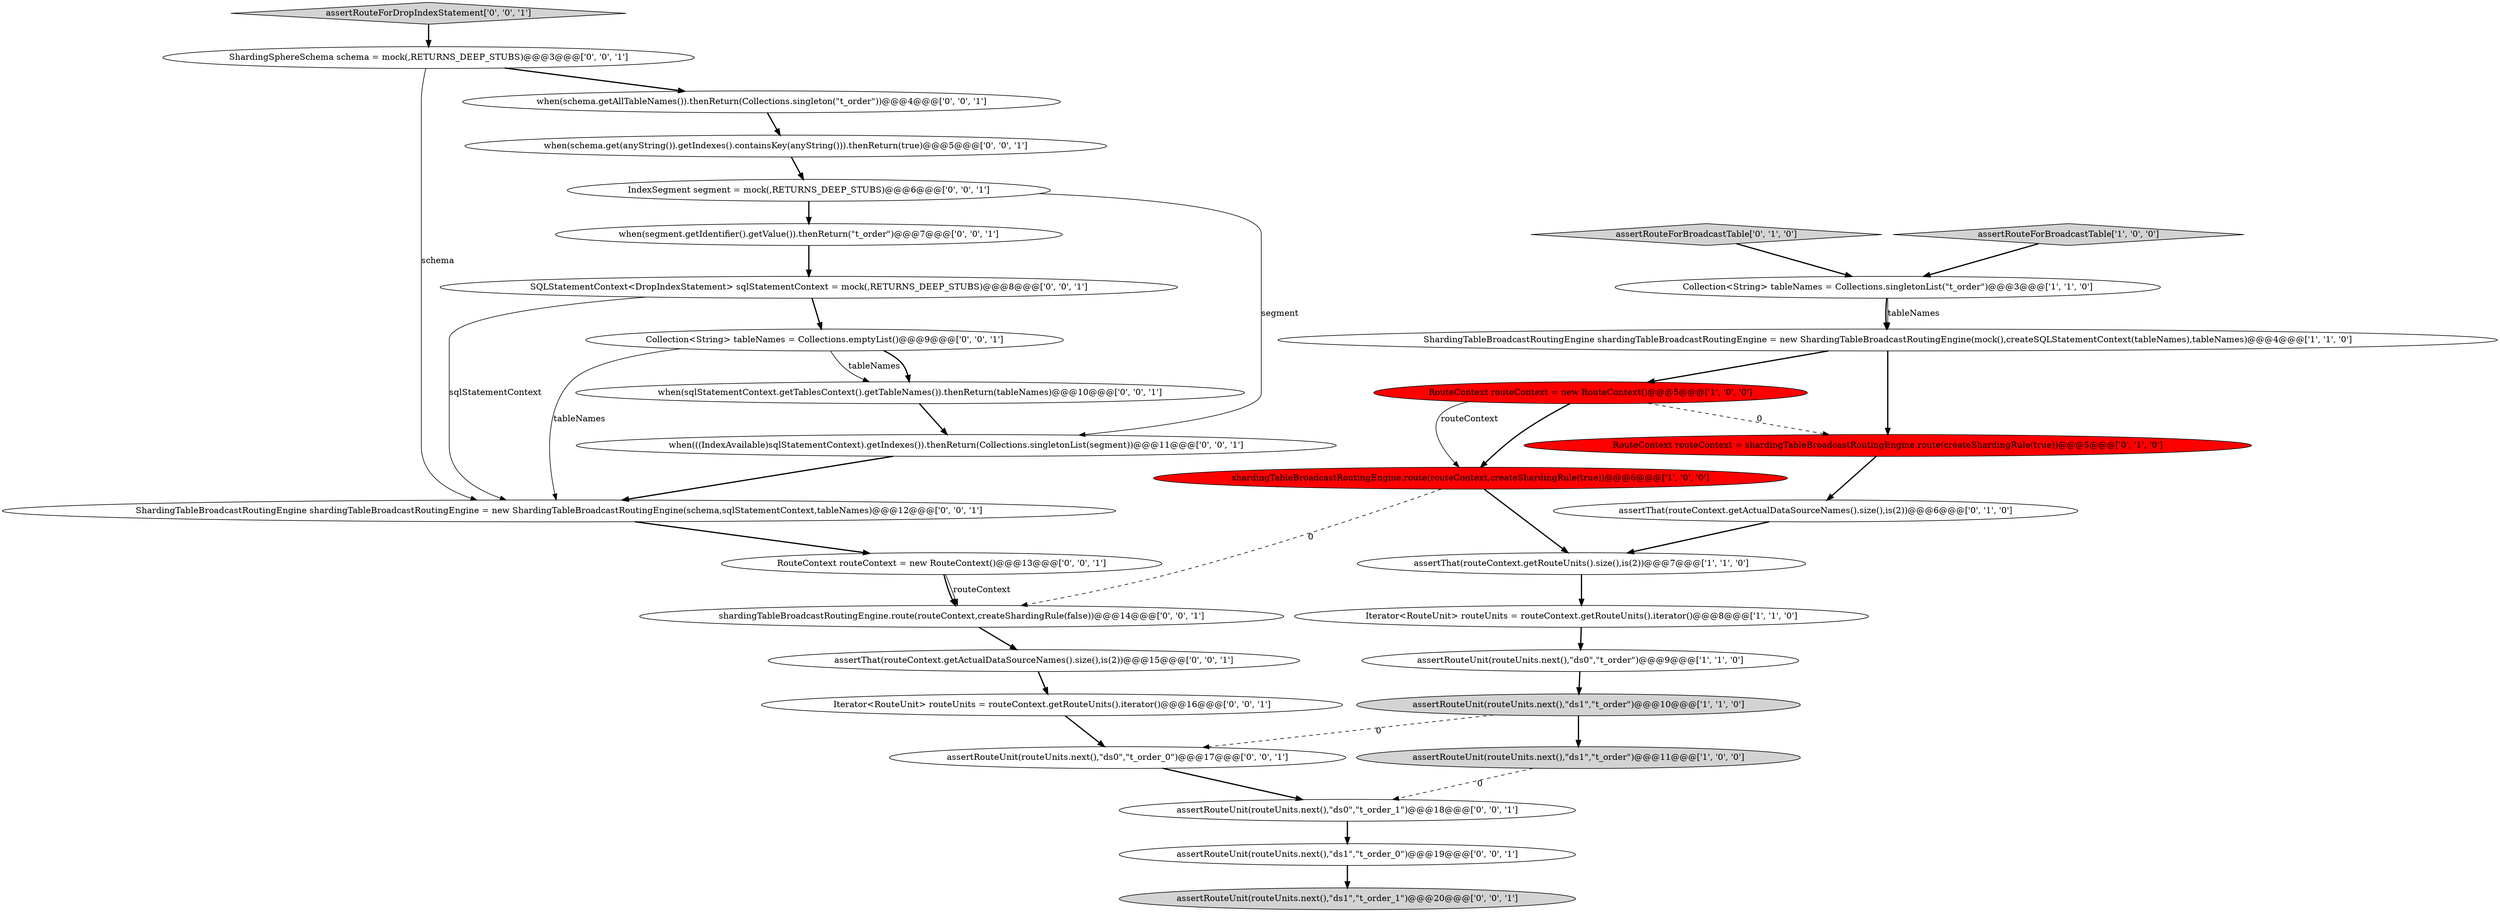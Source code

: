 digraph {
16 [style = filled, label = "assertRouteUnit(routeUnits.next(),\"ds1\",\"t_order_1\")@@@20@@@['0', '0', '1']", fillcolor = lightgray, shape = ellipse image = "AAA0AAABBB3BBB"];
10 [style = filled, label = "assertThat(routeContext.getActualDataSourceNames().size(),is(2))@@@6@@@['0', '1', '0']", fillcolor = white, shape = ellipse image = "AAA0AAABBB2BBB"];
15 [style = filled, label = "shardingTableBroadcastRoutingEngine.route(routeContext,createShardingRule(false))@@@14@@@['0', '0', '1']", fillcolor = white, shape = ellipse image = "AAA0AAABBB3BBB"];
4 [style = filled, label = "assertRouteForBroadcastTable['1', '0', '0']", fillcolor = lightgray, shape = diamond image = "AAA0AAABBB1BBB"];
23 [style = filled, label = "assertRouteUnit(routeUnits.next(),\"ds0\",\"t_order_0\")@@@17@@@['0', '0', '1']", fillcolor = white, shape = ellipse image = "AAA0AAABBB3BBB"];
3 [style = filled, label = "ShardingTableBroadcastRoutingEngine shardingTableBroadcastRoutingEngine = new ShardingTableBroadcastRoutingEngine(mock(),createSQLStatementContext(tableNames),tableNames)@@@4@@@['1', '1', '0']", fillcolor = white, shape = ellipse image = "AAA0AAABBB1BBB"];
7 [style = filled, label = "assertRouteUnit(routeUnits.next(),\"ds1\",\"t_order\")@@@10@@@['1', '1', '0']", fillcolor = lightgray, shape = ellipse image = "AAA0AAABBB1BBB"];
1 [style = filled, label = "Iterator<RouteUnit> routeUnits = routeContext.getRouteUnits().iterator()@@@8@@@['1', '1', '0']", fillcolor = white, shape = ellipse image = "AAA0AAABBB1BBB"];
18 [style = filled, label = "when(sqlStatementContext.getTablesContext().getTableNames()).thenReturn(tableNames)@@@10@@@['0', '0', '1']", fillcolor = white, shape = ellipse image = "AAA0AAABBB3BBB"];
28 [style = filled, label = "Iterator<RouteUnit> routeUnits = routeContext.getRouteUnits().iterator()@@@16@@@['0', '0', '1']", fillcolor = white, shape = ellipse image = "AAA0AAABBB3BBB"];
21 [style = filled, label = "assertRouteForDropIndexStatement['0', '0', '1']", fillcolor = lightgray, shape = diamond image = "AAA0AAABBB3BBB"];
30 [style = filled, label = "IndexSegment segment = mock(,RETURNS_DEEP_STUBS)@@@6@@@['0', '0', '1']", fillcolor = white, shape = ellipse image = "AAA0AAABBB3BBB"];
6 [style = filled, label = "RouteContext routeContext = new RouteContext()@@@5@@@['1', '0', '0']", fillcolor = red, shape = ellipse image = "AAA1AAABBB1BBB"];
13 [style = filled, label = "ShardingSphereSchema schema = mock(,RETURNS_DEEP_STUBS)@@@3@@@['0', '0', '1']", fillcolor = white, shape = ellipse image = "AAA0AAABBB3BBB"];
22 [style = filled, label = "when(schema.get(anyString()).getIndexes().containsKey(anyString())).thenReturn(true)@@@5@@@['0', '0', '1']", fillcolor = white, shape = ellipse image = "AAA0AAABBB3BBB"];
24 [style = filled, label = "SQLStatementContext<DropIndexStatement> sqlStatementContext = mock(,RETURNS_DEEP_STUBS)@@@8@@@['0', '0', '1']", fillcolor = white, shape = ellipse image = "AAA0AAABBB3BBB"];
8 [style = filled, label = "assertRouteUnit(routeUnits.next(),\"ds1\",\"t_order\")@@@11@@@['1', '0', '0']", fillcolor = lightgray, shape = ellipse image = "AAA0AAABBB1BBB"];
9 [style = filled, label = "assertThat(routeContext.getRouteUnits().size(),is(2))@@@7@@@['1', '1', '0']", fillcolor = white, shape = ellipse image = "AAA0AAABBB1BBB"];
20 [style = filled, label = "RouteContext routeContext = new RouteContext()@@@13@@@['0', '0', '1']", fillcolor = white, shape = ellipse image = "AAA0AAABBB3BBB"];
5 [style = filled, label = "Collection<String> tableNames = Collections.singletonList(\"t_order\")@@@3@@@['1', '1', '0']", fillcolor = white, shape = ellipse image = "AAA0AAABBB1BBB"];
29 [style = filled, label = "when(((IndexAvailable)sqlStatementContext).getIndexes()).thenReturn(Collections.singletonList(segment))@@@11@@@['0', '0', '1']", fillcolor = white, shape = ellipse image = "AAA0AAABBB3BBB"];
11 [style = filled, label = "assertRouteForBroadcastTable['0', '1', '0']", fillcolor = lightgray, shape = diamond image = "AAA0AAABBB2BBB"];
2 [style = filled, label = "assertRouteUnit(routeUnits.next(),\"ds0\",\"t_order\")@@@9@@@['1', '1', '0']", fillcolor = white, shape = ellipse image = "AAA0AAABBB1BBB"];
12 [style = filled, label = "RouteContext routeContext = shardingTableBroadcastRoutingEngine.route(createShardingRule(true))@@@5@@@['0', '1', '0']", fillcolor = red, shape = ellipse image = "AAA1AAABBB2BBB"];
14 [style = filled, label = "when(schema.getAllTableNames()).thenReturn(Collections.singleton(\"t_order\"))@@@4@@@['0', '0', '1']", fillcolor = white, shape = ellipse image = "AAA0AAABBB3BBB"];
0 [style = filled, label = "shardingTableBroadcastRoutingEngine.route(routeContext,createShardingRule(true))@@@6@@@['1', '0', '0']", fillcolor = red, shape = ellipse image = "AAA1AAABBB1BBB"];
26 [style = filled, label = "when(segment.getIdentifier().getValue()).thenReturn(\"t_order\")@@@7@@@['0', '0', '1']", fillcolor = white, shape = ellipse image = "AAA0AAABBB3BBB"];
31 [style = filled, label = "assertRouteUnit(routeUnits.next(),\"ds1\",\"t_order_0\")@@@19@@@['0', '0', '1']", fillcolor = white, shape = ellipse image = "AAA0AAABBB3BBB"];
25 [style = filled, label = "assertThat(routeContext.getActualDataSourceNames().size(),is(2))@@@15@@@['0', '0', '1']", fillcolor = white, shape = ellipse image = "AAA0AAABBB3BBB"];
27 [style = filled, label = "assertRouteUnit(routeUnits.next(),\"ds0\",\"t_order_1\")@@@18@@@['0', '0', '1']", fillcolor = white, shape = ellipse image = "AAA0AAABBB3BBB"];
19 [style = filled, label = "ShardingTableBroadcastRoutingEngine shardingTableBroadcastRoutingEngine = new ShardingTableBroadcastRoutingEngine(schema,sqlStatementContext,tableNames)@@@12@@@['0', '0', '1']", fillcolor = white, shape = ellipse image = "AAA0AAABBB3BBB"];
17 [style = filled, label = "Collection<String> tableNames = Collections.emptyList()@@@9@@@['0', '0', '1']", fillcolor = white, shape = ellipse image = "AAA0AAABBB3BBB"];
5->3 [style = bold, label=""];
13->19 [style = solid, label="schema"];
5->3 [style = solid, label="tableNames"];
0->9 [style = bold, label=""];
25->28 [style = bold, label=""];
7->23 [style = dashed, label="0"];
23->27 [style = bold, label=""];
31->16 [style = bold, label=""];
15->25 [style = bold, label=""];
6->0 [style = solid, label="routeContext"];
19->20 [style = bold, label=""];
30->26 [style = bold, label=""];
14->22 [style = bold, label=""];
0->15 [style = dashed, label="0"];
27->31 [style = bold, label=""];
3->6 [style = bold, label=""];
6->0 [style = bold, label=""];
3->12 [style = bold, label=""];
7->8 [style = bold, label=""];
26->24 [style = bold, label=""];
20->15 [style = solid, label="routeContext"];
22->30 [style = bold, label=""];
30->29 [style = solid, label="segment"];
6->12 [style = dashed, label="0"];
11->5 [style = bold, label=""];
18->29 [style = bold, label=""];
12->10 [style = bold, label=""];
29->19 [style = bold, label=""];
28->23 [style = bold, label=""];
24->17 [style = bold, label=""];
8->27 [style = dashed, label="0"];
24->19 [style = solid, label="sqlStatementContext"];
1->2 [style = bold, label=""];
10->9 [style = bold, label=""];
2->7 [style = bold, label=""];
17->19 [style = solid, label="tableNames"];
17->18 [style = solid, label="tableNames"];
9->1 [style = bold, label=""];
20->15 [style = bold, label=""];
4->5 [style = bold, label=""];
13->14 [style = bold, label=""];
17->18 [style = bold, label=""];
21->13 [style = bold, label=""];
}
